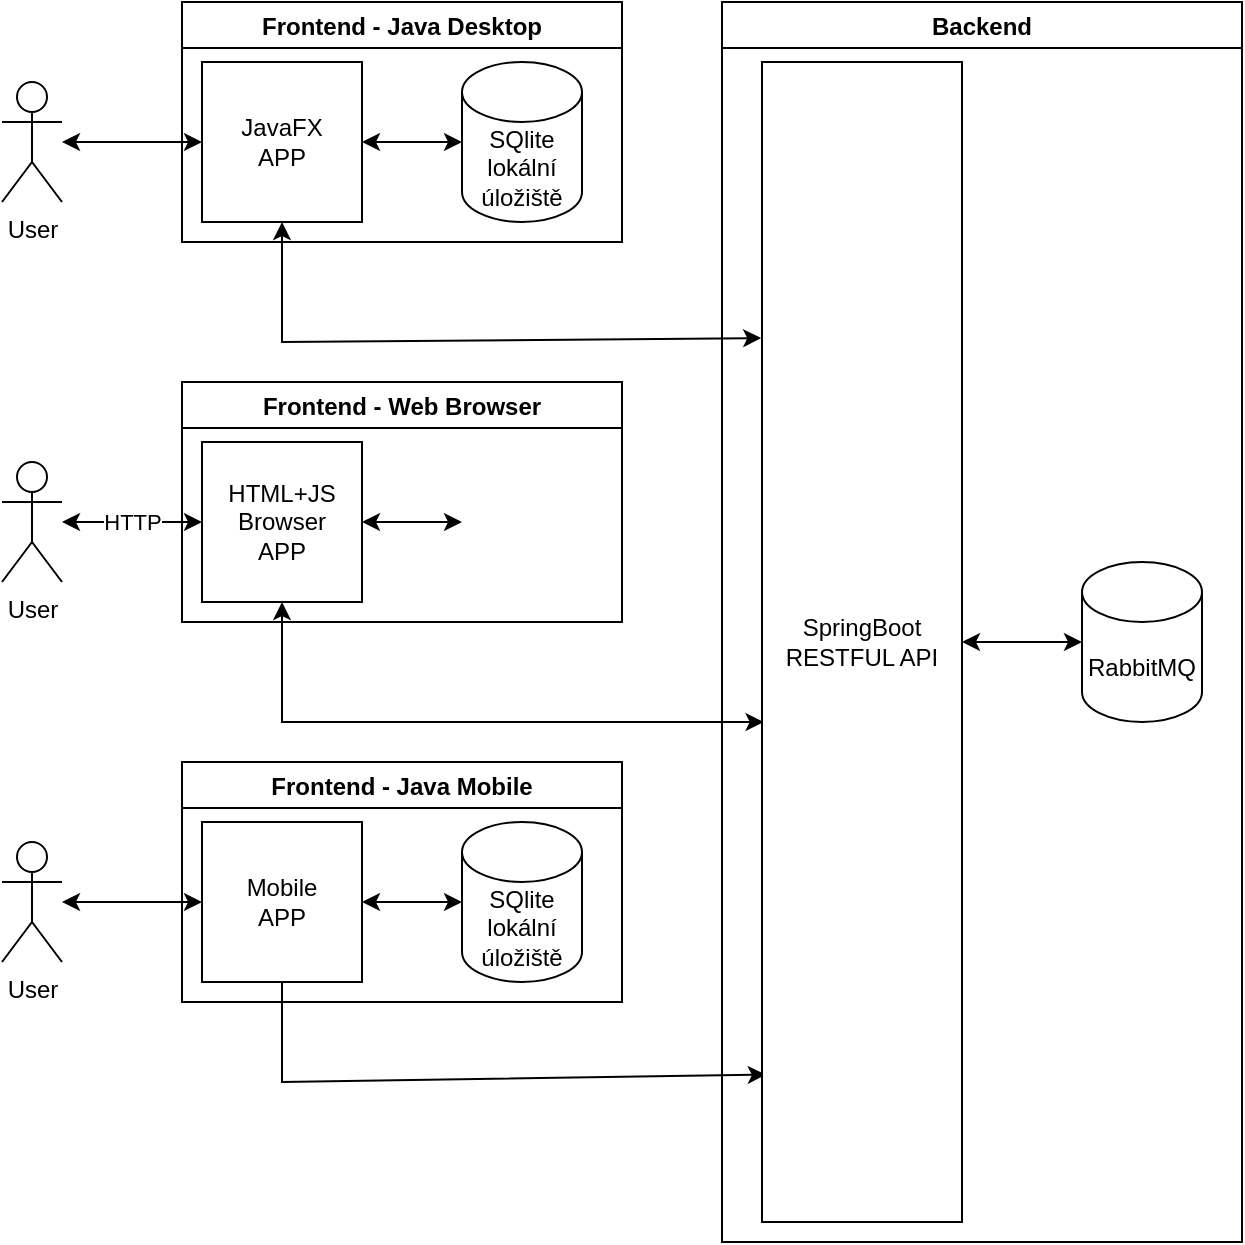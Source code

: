 <mxfile version="15.6.8" type="github">
  <diagram id="UyAn-6XttCJMGp4K2GlG" name="Page-1">
    <mxGraphModel dx="1240" dy="643" grid="1" gridSize="10" guides="1" tooltips="1" connect="1" arrows="1" fold="1" page="1" pageScale="1" pageWidth="850" pageHeight="1100" math="0" shadow="0">
      <root>
        <mxCell id="0" />
        <mxCell id="1" parent="0" />
        <mxCell id="2jT_Ej1N7XK5PgUwRGg6-6" value="User&lt;br&gt;" style="shape=umlActor;verticalLabelPosition=bottom;verticalAlign=top;html=1;outlineConnect=0;" vertex="1" parent="1">
          <mxGeometry x="10" y="50" width="30" height="60" as="geometry" />
        </mxCell>
        <mxCell id="2jT_Ej1N7XK5PgUwRGg6-8" value="" style="endArrow=classic;startArrow=classic;html=1;rounded=0;exitX=0.5;exitY=1;exitDx=0;exitDy=0;entryX=-0.004;entryY=0.238;entryDx=0;entryDy=0;entryPerimeter=0;" edge="1" parent="1" source="2jT_Ej1N7XK5PgUwRGg6-7" target="2jT_Ej1N7XK5PgUwRGg6-36">
          <mxGeometry width="50" height="50" relative="1" as="geometry">
            <mxPoint x="400" y="260" as="sourcePoint" />
            <mxPoint x="380" y="180" as="targetPoint" />
            <Array as="points">
              <mxPoint x="150" y="180" />
            </Array>
          </mxGeometry>
        </mxCell>
        <mxCell id="2jT_Ej1N7XK5PgUwRGg6-9" value="" style="endArrow=classic;startArrow=classic;html=1;rounded=0;entryX=0;entryY=0.5;entryDx=0;entryDy=0;" edge="1" parent="1" source="2jT_Ej1N7XK5PgUwRGg6-6" target="2jT_Ej1N7XK5PgUwRGg6-7">
          <mxGeometry width="50" height="50" relative="1" as="geometry">
            <mxPoint x="50" y="190" as="sourcePoint" />
            <mxPoint x="410" y="190" as="targetPoint" />
          </mxGeometry>
        </mxCell>
        <mxCell id="2jT_Ej1N7XK5PgUwRGg6-10" value="User&lt;br&gt;" style="shape=umlActor;verticalLabelPosition=bottom;verticalAlign=top;html=1;outlineConnect=0;" vertex="1" parent="1">
          <mxGeometry x="10" y="240" width="30" height="60" as="geometry" />
        </mxCell>
        <mxCell id="2jT_Ej1N7XK5PgUwRGg6-11" value="User&lt;br&gt;" style="shape=umlActor;verticalLabelPosition=bottom;verticalAlign=top;html=1;outlineConnect=0;" vertex="1" parent="1">
          <mxGeometry x="10" y="430" width="30" height="60" as="geometry" />
        </mxCell>
        <mxCell id="2jT_Ej1N7XK5PgUwRGg6-15" value="" style="endArrow=classic;startArrow=classic;html=1;rounded=0;exitX=0.5;exitY=1;exitDx=0;exitDy=0;entryX=0.008;entryY=0.569;entryDx=0;entryDy=0;entryPerimeter=0;" edge="1" parent="1" source="2jT_Ej1N7XK5PgUwRGg6-13" target="2jT_Ej1N7XK5PgUwRGg6-36">
          <mxGeometry width="50" height="50" relative="1" as="geometry">
            <mxPoint x="230" y="100" as="sourcePoint" />
            <mxPoint x="380" y="173.208" as="targetPoint" />
            <Array as="points">
              <mxPoint x="150" y="370" />
            </Array>
          </mxGeometry>
        </mxCell>
        <mxCell id="2jT_Ej1N7XK5PgUwRGg6-16" value="" style="endArrow=classic;startArrow=classic;html=1;rounded=0;exitX=0.5;exitY=0;exitDx=0;exitDy=0;entryX=0.019;entryY=0.873;entryDx=0;entryDy=0;entryPerimeter=0;" edge="1" parent="1" source="2jT_Ej1N7XK5PgUwRGg6-14" target="2jT_Ej1N7XK5PgUwRGg6-36">
          <mxGeometry width="50" height="50" relative="1" as="geometry">
            <mxPoint x="400" y="240" as="sourcePoint" />
            <mxPoint x="380" y="540" as="targetPoint" />
            <Array as="points">
              <mxPoint x="150" y="550" />
            </Array>
          </mxGeometry>
        </mxCell>
        <mxCell id="2jT_Ej1N7XK5PgUwRGg6-17" value="" style="endArrow=classic;startArrow=classic;html=1;rounded=0;entryX=0;entryY=0.5;entryDx=0;entryDy=0;" edge="1" parent="1" source="2jT_Ej1N7XK5PgUwRGg6-11" target="2jT_Ej1N7XK5PgUwRGg6-14">
          <mxGeometry width="50" height="50" relative="1" as="geometry">
            <mxPoint x="90" y="319.5" as="sourcePoint" />
            <mxPoint x="150" y="319.5" as="targetPoint" />
          </mxGeometry>
        </mxCell>
        <mxCell id="2jT_Ej1N7XK5PgUwRGg6-18" value="HTTP" style="endArrow=classic;startArrow=classic;html=1;rounded=0;" edge="1" parent="1" source="2jT_Ej1N7XK5PgUwRGg6-10" target="2jT_Ej1N7XK5PgUwRGg6-13">
          <mxGeometry width="50" height="50" relative="1" as="geometry">
            <mxPoint x="90" y="99.5" as="sourcePoint" />
            <mxPoint x="150" y="99.5" as="targetPoint" />
            <Array as="points" />
          </mxGeometry>
        </mxCell>
        <mxCell id="2jT_Ej1N7XK5PgUwRGg6-31" value="Frontend - Java Desktop" style="swimlane;" vertex="1" parent="1">
          <mxGeometry x="100" y="10" width="220" height="120" as="geometry">
            <mxRectangle x="360" y="20" width="170" height="23" as="alternateBounds" />
          </mxGeometry>
        </mxCell>
        <mxCell id="2jT_Ej1N7XK5PgUwRGg6-7" value="JavaFX&lt;br&gt;APP" style="whiteSpace=wrap;html=1;aspect=fixed;" vertex="1" parent="2jT_Ej1N7XK5PgUwRGg6-31">
          <mxGeometry x="10" y="30" width="80" height="80" as="geometry" />
        </mxCell>
        <mxCell id="2jT_Ej1N7XK5PgUwRGg6-29" value="SQlite&lt;br&gt;lokální&lt;br&gt;úložiště" style="shape=cylinder3;whiteSpace=wrap;html=1;boundedLbl=1;backgroundOutline=1;size=15;" vertex="1" parent="2jT_Ej1N7XK5PgUwRGg6-31">
          <mxGeometry x="140" y="30" width="60" height="80" as="geometry" />
        </mxCell>
        <mxCell id="2jT_Ej1N7XK5PgUwRGg6-30" value="" style="endArrow=classic;startArrow=classic;html=1;rounded=0;entryX=1;entryY=0.5;entryDx=0;entryDy=0;exitX=0;exitY=0.5;exitDx=0;exitDy=0;exitPerimeter=0;" edge="1" parent="2jT_Ej1N7XK5PgUwRGg6-31" source="2jT_Ej1N7XK5PgUwRGg6-29" target="2jT_Ej1N7XK5PgUwRGg6-7">
          <mxGeometry width="50" height="50" relative="1" as="geometry">
            <mxPoint x="-20" y="-70" as="sourcePoint" />
            <mxPoint x="30" y="-120" as="targetPoint" />
          </mxGeometry>
        </mxCell>
        <mxCell id="2jT_Ej1N7XK5PgUwRGg6-32" value="Frontend - Web Browser" style="swimlane;" vertex="1" parent="1">
          <mxGeometry x="100" y="200" width="220" height="120" as="geometry" />
        </mxCell>
        <mxCell id="2jT_Ej1N7XK5PgUwRGg6-13" value="HTML+JS&lt;br&gt;Browser&lt;br&gt;APP" style="whiteSpace=wrap;html=1;aspect=fixed;" vertex="1" parent="2jT_Ej1N7XK5PgUwRGg6-32">
          <mxGeometry x="10" y="30" width="80" height="80" as="geometry" />
        </mxCell>
        <mxCell id="2jT_Ej1N7XK5PgUwRGg6-39" value="" style="shape=image;html=1;verticalAlign=top;verticalLabelPosition=bottom;labelBackgroundColor=#ffffff;imageAspect=0;aspect=fixed;image=https://cdn2.iconfinder.com/data/icons/christmas-46/64/christmas-icon-cookie-128.png" vertex="1" parent="2jT_Ej1N7XK5PgUwRGg6-32">
          <mxGeometry x="125" y="25" width="90" height="90" as="geometry" />
        </mxCell>
        <mxCell id="2jT_Ej1N7XK5PgUwRGg6-40" value="" style="endArrow=classic;startArrow=classic;html=1;rounded=0;exitX=1;exitY=0.5;exitDx=0;exitDy=0;" edge="1" parent="2jT_Ej1N7XK5PgUwRGg6-32" source="2jT_Ej1N7XK5PgUwRGg6-13">
          <mxGeometry width="50" height="50" relative="1" as="geometry">
            <mxPoint x="340" y="80" as="sourcePoint" />
            <mxPoint x="140" y="70" as="targetPoint" />
          </mxGeometry>
        </mxCell>
        <mxCell id="2jT_Ej1N7XK5PgUwRGg6-33" value="Frontend - Java Mobile" style="swimlane;" vertex="1" parent="1">
          <mxGeometry x="100" y="390" width="220" height="120" as="geometry" />
        </mxCell>
        <mxCell id="2jT_Ej1N7XK5PgUwRGg6-14" value="Mobile&lt;br&gt;APP" style="whiteSpace=wrap;html=1;aspect=fixed;" vertex="1" parent="2jT_Ej1N7XK5PgUwRGg6-33">
          <mxGeometry x="10" y="30" width="80" height="80" as="geometry" />
        </mxCell>
        <mxCell id="2jT_Ej1N7XK5PgUwRGg6-24" value="SQlite&lt;br&gt;lokální&lt;br&gt;úložiště" style="shape=cylinder3;whiteSpace=wrap;html=1;boundedLbl=1;backgroundOutline=1;size=15;" vertex="1" parent="2jT_Ej1N7XK5PgUwRGg6-33">
          <mxGeometry x="140" y="30" width="60" height="80" as="geometry" />
        </mxCell>
        <mxCell id="2jT_Ej1N7XK5PgUwRGg6-26" value="" style="endArrow=classic;startArrow=classic;html=1;rounded=0;exitX=1;exitY=0.5;exitDx=0;exitDy=0;entryX=0;entryY=0.5;entryDx=0;entryDy=0;entryPerimeter=0;" edge="1" parent="2jT_Ej1N7XK5PgUwRGg6-33" source="2jT_Ej1N7XK5PgUwRGg6-14" target="2jT_Ej1N7XK5PgUwRGg6-24">
          <mxGeometry width="50" height="50" relative="1" as="geometry">
            <mxPoint x="-210" y="-20" as="sourcePoint" />
            <mxPoint x="-160" y="-70" as="targetPoint" />
          </mxGeometry>
        </mxCell>
        <mxCell id="2jT_Ej1N7XK5PgUwRGg6-35" value="Backend" style="swimlane;" vertex="1" parent="1">
          <mxGeometry x="370" y="10" width="260" height="620" as="geometry" />
        </mxCell>
        <mxCell id="Usjf7oMxLt9PCGklW3lA-2" value="RabbitMQ" style="shape=cylinder3;whiteSpace=wrap;html=1;boundedLbl=1;backgroundOutline=1;size=15;" parent="2jT_Ej1N7XK5PgUwRGg6-35" vertex="1">
          <mxGeometry x="180" y="280" width="60" height="80" as="geometry" />
        </mxCell>
        <mxCell id="2jT_Ej1N7XK5PgUwRGg6-36" value="SpringBoot&lt;br&gt;RESTFUL API" style="rounded=0;whiteSpace=wrap;html=1;" vertex="1" parent="2jT_Ej1N7XK5PgUwRGg6-35">
          <mxGeometry x="20" y="30" width="100" height="580" as="geometry" />
        </mxCell>
        <mxCell id="2jT_Ej1N7XK5PgUwRGg6-38" value="" style="endArrow=classic;startArrow=classic;html=1;rounded=0;exitX=1;exitY=0.5;exitDx=0;exitDy=0;entryX=0;entryY=0.5;entryDx=0;entryDy=0;entryPerimeter=0;" edge="1" parent="2jT_Ej1N7XK5PgUwRGg6-35" source="2jT_Ej1N7XK5PgUwRGg6-36" target="Usjf7oMxLt9PCGklW3lA-2">
          <mxGeometry width="50" height="50" relative="1" as="geometry">
            <mxPoint x="70" y="270" as="sourcePoint" />
            <mxPoint x="120" y="220" as="targetPoint" />
          </mxGeometry>
        </mxCell>
      </root>
    </mxGraphModel>
  </diagram>
</mxfile>
